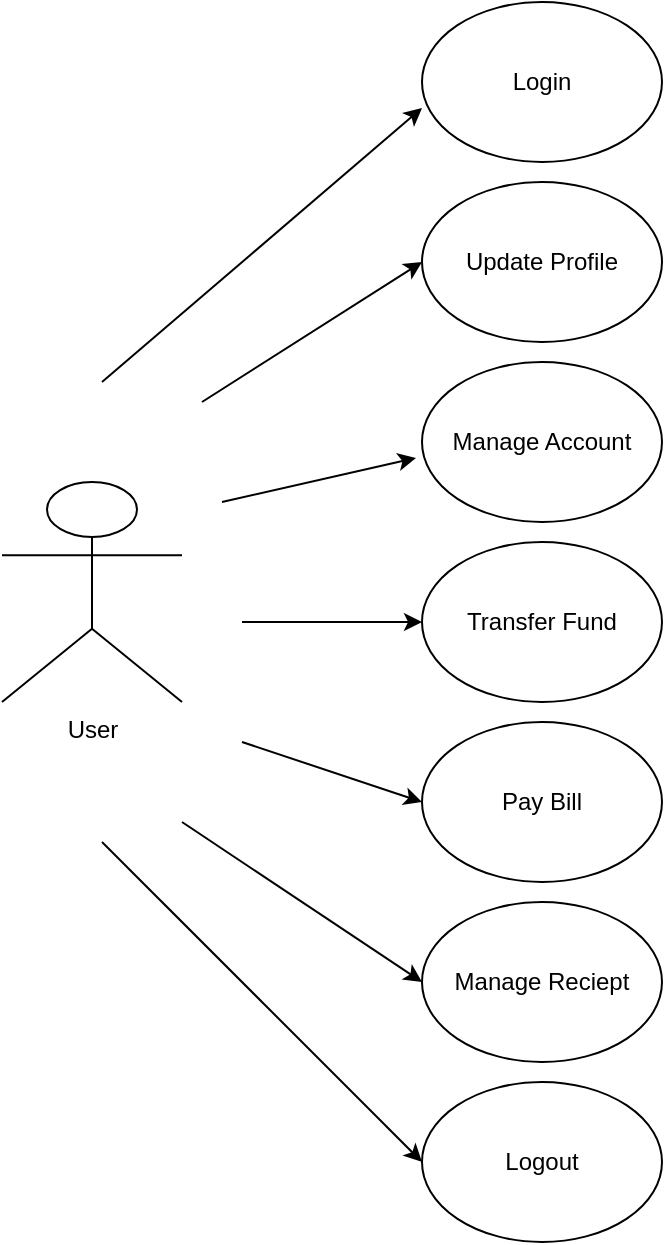 <mxfile version="22.0.2" type="device" pages="2">
  <diagram name="User Use Case" id="dvyamWo9s-k3A4hHIfoz">
    <mxGraphModel dx="864" dy="516" grid="1" gridSize="10" guides="1" tooltips="1" connect="1" arrows="1" fold="1" page="1" pageScale="1" pageWidth="850" pageHeight="1100" math="0" shadow="0">
      <root>
        <mxCell id="0" />
        <mxCell id="1" parent="0" />
        <mxCell id="QW-02IdA_xVYBnuxySfL-1" value="Pay Bill" style="ellipse;whiteSpace=wrap;html=1;" vertex="1" parent="1">
          <mxGeometry x="320" y="370" width="120" height="80" as="geometry" />
        </mxCell>
        <mxCell id="QW-02IdA_xVYBnuxySfL-2" value="Logout" style="ellipse;whiteSpace=wrap;html=1;" vertex="1" parent="1">
          <mxGeometry x="320" y="550" width="120" height="80" as="geometry" />
        </mxCell>
        <mxCell id="QW-02IdA_xVYBnuxySfL-3" value="Manage Account" style="ellipse;whiteSpace=wrap;html=1;" vertex="1" parent="1">
          <mxGeometry x="320" y="190" width="120" height="80" as="geometry" />
        </mxCell>
        <mxCell id="QW-02IdA_xVYBnuxySfL-4" value="Login" style="ellipse;whiteSpace=wrap;html=1;" vertex="1" parent="1">
          <mxGeometry x="320" y="10" width="120" height="80" as="geometry" />
        </mxCell>
        <mxCell id="QW-02IdA_xVYBnuxySfL-5" value="Manage Reciept" style="ellipse;whiteSpace=wrap;html=1;" vertex="1" parent="1">
          <mxGeometry x="320" y="460" width="120" height="80" as="geometry" />
        </mxCell>
        <mxCell id="QW-02IdA_xVYBnuxySfL-6" value="Transfer Fund" style="ellipse;whiteSpace=wrap;html=1;" vertex="1" parent="1">
          <mxGeometry x="320" y="280" width="120" height="80" as="geometry" />
        </mxCell>
        <mxCell id="QW-02IdA_xVYBnuxySfL-10" value="Update Profile" style="ellipse;whiteSpace=wrap;html=1;" vertex="1" parent="1">
          <mxGeometry x="320" y="100" width="120" height="80" as="geometry" />
        </mxCell>
        <mxCell id="QW-02IdA_xVYBnuxySfL-11" value="User" style="shape=umlActor;verticalLabelPosition=bottom;verticalAlign=top;html=1;outlineConnect=0;" vertex="1" parent="1">
          <mxGeometry x="110" y="250" width="90" height="110" as="geometry" />
        </mxCell>
        <mxCell id="QW-02IdA_xVYBnuxySfL-12" value="" style="endArrow=classic;html=1;rounded=0;entryX=0;entryY=0.663;entryDx=0;entryDy=0;entryPerimeter=0;" edge="1" parent="1" target="QW-02IdA_xVYBnuxySfL-4">
          <mxGeometry width="50" height="50" relative="1" as="geometry">
            <mxPoint x="160" y="200" as="sourcePoint" />
            <mxPoint x="450" y="240" as="targetPoint" />
          </mxGeometry>
        </mxCell>
        <mxCell id="QW-02IdA_xVYBnuxySfL-13" value="" style="endArrow=classic;html=1;rounded=0;entryX=0;entryY=0.5;entryDx=0;entryDy=0;" edge="1" parent="1" target="QW-02IdA_xVYBnuxySfL-10">
          <mxGeometry width="50" height="50" relative="1" as="geometry">
            <mxPoint x="210" y="210" as="sourcePoint" />
            <mxPoint x="330" y="73" as="targetPoint" />
          </mxGeometry>
        </mxCell>
        <mxCell id="QW-02IdA_xVYBnuxySfL-14" value="" style="endArrow=classic;html=1;rounded=0;entryX=-0.025;entryY=0.6;entryDx=0;entryDy=0;entryPerimeter=0;" edge="1" parent="1" target="QW-02IdA_xVYBnuxySfL-3">
          <mxGeometry width="50" height="50" relative="1" as="geometry">
            <mxPoint x="220" y="260" as="sourcePoint" />
            <mxPoint x="330" y="150" as="targetPoint" />
          </mxGeometry>
        </mxCell>
        <mxCell id="QW-02IdA_xVYBnuxySfL-15" value="" style="endArrow=classic;html=1;rounded=0;entryX=0;entryY=0.5;entryDx=0;entryDy=0;" edge="1" parent="1" target="QW-02IdA_xVYBnuxySfL-6">
          <mxGeometry width="50" height="50" relative="1" as="geometry">
            <mxPoint x="230" y="320" as="sourcePoint" />
            <mxPoint x="328" y="280" as="targetPoint" />
          </mxGeometry>
        </mxCell>
        <mxCell id="QW-02IdA_xVYBnuxySfL-16" value="" style="endArrow=classic;html=1;rounded=0;entryX=0;entryY=0.5;entryDx=0;entryDy=0;" edge="1" parent="1" target="QW-02IdA_xVYBnuxySfL-1">
          <mxGeometry width="50" height="50" relative="1" as="geometry">
            <mxPoint x="230" y="380" as="sourcePoint" />
            <mxPoint x="308" y="370" as="targetPoint" />
          </mxGeometry>
        </mxCell>
        <mxCell id="QW-02IdA_xVYBnuxySfL-17" value="" style="endArrow=classic;html=1;rounded=0;entryX=0;entryY=0.5;entryDx=0;entryDy=0;" edge="1" parent="1" target="QW-02IdA_xVYBnuxySfL-5">
          <mxGeometry width="50" height="50" relative="1" as="geometry">
            <mxPoint x="200" y="420" as="sourcePoint" />
            <mxPoint x="290" y="450" as="targetPoint" />
          </mxGeometry>
        </mxCell>
        <mxCell id="QW-02IdA_xVYBnuxySfL-18" value="" style="endArrow=classic;html=1;rounded=0;entryX=0;entryY=0.5;entryDx=0;entryDy=0;" edge="1" parent="1" target="QW-02IdA_xVYBnuxySfL-2">
          <mxGeometry width="50" height="50" relative="1" as="geometry">
            <mxPoint x="160" y="430" as="sourcePoint" />
            <mxPoint x="240" y="515" as="targetPoint" />
          </mxGeometry>
        </mxCell>
      </root>
    </mxGraphModel>
  </diagram>
  <diagram name="Admin Use Case" id="q679uqYdj0PV_IJQ6ril">
    <mxGraphModel dx="864" dy="516" grid="1" gridSize="10" guides="1" tooltips="1" connect="1" arrows="1" fold="1" page="1" pageScale="1" pageWidth="850" pageHeight="1100" math="0" shadow="0">
      <root>
        <mxCell id="tfqbrdd04a3eIsIAqvKg-0" />
        <mxCell id="tfqbrdd04a3eIsIAqvKg-1" parent="tfqbrdd04a3eIsIAqvKg-0" />
        <mxCell id="tfqbrdd04a3eIsIAqvKg-2" value="Manage Payment" style="ellipse;whiteSpace=wrap;html=1;" vertex="1" parent="tfqbrdd04a3eIsIAqvKg-1">
          <mxGeometry x="320" y="370" width="120" height="80" as="geometry" />
        </mxCell>
        <mxCell id="tfqbrdd04a3eIsIAqvKg-3" value="Logout" style="ellipse;whiteSpace=wrap;html=1;" vertex="1" parent="tfqbrdd04a3eIsIAqvKg-1">
          <mxGeometry x="320" y="550" width="120" height="80" as="geometry" />
        </mxCell>
        <mxCell id="tfqbrdd04a3eIsIAqvKg-4" value="Manage Account" style="ellipse;whiteSpace=wrap;html=1;" vertex="1" parent="tfqbrdd04a3eIsIAqvKg-1">
          <mxGeometry x="320" y="190" width="120" height="80" as="geometry" />
        </mxCell>
        <mxCell id="tfqbrdd04a3eIsIAqvKg-5" value="Login" style="ellipse;whiteSpace=wrap;html=1;" vertex="1" parent="tfqbrdd04a3eIsIAqvKg-1">
          <mxGeometry x="320" y="10" width="120" height="80" as="geometry" />
        </mxCell>
        <mxCell id="tfqbrdd04a3eIsIAqvKg-6" value="Manage Payment Mode" style="ellipse;whiteSpace=wrap;html=1;" vertex="1" parent="tfqbrdd04a3eIsIAqvKg-1">
          <mxGeometry x="320" y="460" width="120" height="80" as="geometry" />
        </mxCell>
        <mxCell id="tfqbrdd04a3eIsIAqvKg-7" value="Manage Users" style="ellipse;whiteSpace=wrap;html=1;" vertex="1" parent="tfqbrdd04a3eIsIAqvKg-1">
          <mxGeometry x="320" y="280" width="120" height="80" as="geometry" />
        </mxCell>
        <mxCell id="tfqbrdd04a3eIsIAqvKg-8" value="Manage Profile" style="ellipse;whiteSpace=wrap;html=1;" vertex="1" parent="tfqbrdd04a3eIsIAqvKg-1">
          <mxGeometry x="320" y="100" width="120" height="80" as="geometry" />
        </mxCell>
        <mxCell id="tfqbrdd04a3eIsIAqvKg-9" value="Admin&lt;br&gt;" style="shape=umlActor;verticalLabelPosition=bottom;verticalAlign=top;html=1;outlineConnect=0;" vertex="1" parent="tfqbrdd04a3eIsIAqvKg-1">
          <mxGeometry x="110" y="250" width="90" height="110" as="geometry" />
        </mxCell>
        <mxCell id="tfqbrdd04a3eIsIAqvKg-10" value="" style="endArrow=classic;html=1;rounded=0;entryX=0;entryY=0.663;entryDx=0;entryDy=0;entryPerimeter=0;" edge="1" parent="tfqbrdd04a3eIsIAqvKg-1" target="tfqbrdd04a3eIsIAqvKg-5">
          <mxGeometry width="50" height="50" relative="1" as="geometry">
            <mxPoint x="160" y="200" as="sourcePoint" />
            <mxPoint x="450" y="240" as="targetPoint" />
          </mxGeometry>
        </mxCell>
        <mxCell id="tfqbrdd04a3eIsIAqvKg-11" value="" style="endArrow=classic;html=1;rounded=0;entryX=0;entryY=0.5;entryDx=0;entryDy=0;" edge="1" parent="tfqbrdd04a3eIsIAqvKg-1" target="tfqbrdd04a3eIsIAqvKg-8">
          <mxGeometry width="50" height="50" relative="1" as="geometry">
            <mxPoint x="210" y="210" as="sourcePoint" />
            <mxPoint x="330" y="73" as="targetPoint" />
          </mxGeometry>
        </mxCell>
        <mxCell id="tfqbrdd04a3eIsIAqvKg-12" value="" style="endArrow=classic;html=1;rounded=0;entryX=-0.025;entryY=0.6;entryDx=0;entryDy=0;entryPerimeter=0;" edge="1" parent="tfqbrdd04a3eIsIAqvKg-1" target="tfqbrdd04a3eIsIAqvKg-4">
          <mxGeometry width="50" height="50" relative="1" as="geometry">
            <mxPoint x="220" y="260" as="sourcePoint" />
            <mxPoint x="330" y="150" as="targetPoint" />
          </mxGeometry>
        </mxCell>
        <mxCell id="tfqbrdd04a3eIsIAqvKg-13" value="" style="endArrow=classic;html=1;rounded=0;entryX=0;entryY=0.5;entryDx=0;entryDy=0;" edge="1" parent="tfqbrdd04a3eIsIAqvKg-1" target="tfqbrdd04a3eIsIAqvKg-7">
          <mxGeometry width="50" height="50" relative="1" as="geometry">
            <mxPoint x="230" y="320" as="sourcePoint" />
            <mxPoint x="328" y="280" as="targetPoint" />
          </mxGeometry>
        </mxCell>
        <mxCell id="tfqbrdd04a3eIsIAqvKg-14" value="" style="endArrow=classic;html=1;rounded=0;entryX=0;entryY=0.5;entryDx=0;entryDy=0;" edge="1" parent="tfqbrdd04a3eIsIAqvKg-1" target="tfqbrdd04a3eIsIAqvKg-2">
          <mxGeometry width="50" height="50" relative="1" as="geometry">
            <mxPoint x="230" y="380" as="sourcePoint" />
            <mxPoint x="308" y="370" as="targetPoint" />
          </mxGeometry>
        </mxCell>
        <mxCell id="tfqbrdd04a3eIsIAqvKg-15" value="" style="endArrow=classic;html=1;rounded=0;entryX=0;entryY=0.5;entryDx=0;entryDy=0;" edge="1" parent="tfqbrdd04a3eIsIAqvKg-1" target="tfqbrdd04a3eIsIAqvKg-6">
          <mxGeometry width="50" height="50" relative="1" as="geometry">
            <mxPoint x="200" y="420" as="sourcePoint" />
            <mxPoint x="290" y="450" as="targetPoint" />
          </mxGeometry>
        </mxCell>
        <mxCell id="tfqbrdd04a3eIsIAqvKg-16" value="" style="endArrow=classic;html=1;rounded=0;entryX=0;entryY=0.5;entryDx=0;entryDy=0;" edge="1" parent="tfqbrdd04a3eIsIAqvKg-1" target="tfqbrdd04a3eIsIAqvKg-3">
          <mxGeometry width="50" height="50" relative="1" as="geometry">
            <mxPoint x="160" y="430" as="sourcePoint" />
            <mxPoint x="240" y="515" as="targetPoint" />
          </mxGeometry>
        </mxCell>
      </root>
    </mxGraphModel>
  </diagram>
</mxfile>
